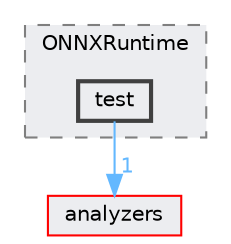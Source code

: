 digraph "addons/ONNXRuntime/test"
{
 // LATEX_PDF_SIZE
  bgcolor="transparent";
  edge [fontname=Helvetica,fontsize=10,labelfontname=Helvetica,labelfontsize=10];
  node [fontname=Helvetica,fontsize=10,shape=box,height=0.2,width=0.4];
  compound=true
  subgraph clusterdir_07c81203795ae4b092cd84065b2373bb {
    graph [ bgcolor="#ecedf0", pencolor="grey50", label="ONNXRuntime", fontname=Helvetica,fontsize=10 style="filled,dashed", URL="dir_07c81203795ae4b092cd84065b2373bb.html",tooltip=""]
  dir_0b34226371d8c12146eac658b9ce6bfb [label="test", fillcolor="#ecedf0", color="grey25", style="filled,bold", URL="dir_0b34226371d8c12146eac658b9ce6bfb.html",tooltip=""];
  }
  dir_3d03528d2400acc3fc02bc2b11bada0c [label="analyzers", fillcolor="#ecedf0", color="red", style="filled", URL="dir_3d03528d2400acc3fc02bc2b11bada0c.html",tooltip=""];
  dir_0b34226371d8c12146eac658b9ce6bfb->dir_3d03528d2400acc3fc02bc2b11bada0c [headlabel="1", labeldistance=1.5 headhref="dir_000017_000001.html" href="dir_000017_000001.html" color="steelblue1" fontcolor="steelblue1"];
}

